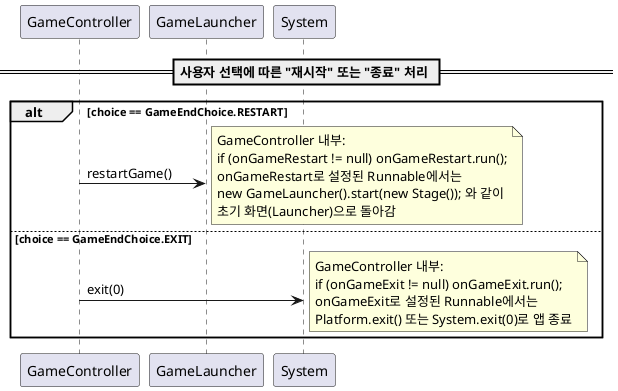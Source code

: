 @startuml
participant GameController
participant GameLauncher
participant System

== 사용자 선택에 따른 "재시작" 또는 "종료" 처리 ==
alt choice == GameEndChoice.RESTART
    GameController -> GameLauncher: restartGame()
    note right: GameController 내부:\nif (onGameRestart != null) onGameRestart.run();\nonGameRestart로 설정된 Runnable에서는\nnew GameLauncher().start(new Stage()); 와 같이\n초기 화면(Launcher)으로 돌아감
else choice == GameEndChoice.EXIT
    GameController -> System: exit(0)
    note right: GameController 내부:\nif (onGameExit != null) onGameExit.run();\nonGameExit로 설정된 Runnable에서는\nPlatform.exit() 또는 System.exit(0)로 앱 종료
end
@enduml